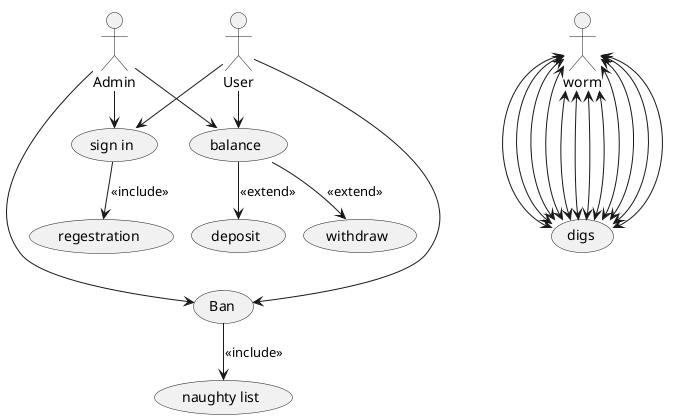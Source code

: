 @startuml
!pragma layout smetana
'https://plantuml.com/use-case-diagram

:Admin:

User --> (sign in)
(sign in) --> (regestration): <<include>>
User --> (balance)
Admin --> (balance)

(balance) --> (withdraw): <<extend>>
(balance) --> (deposit): <<extend>>

Admin --> (sign in)
Admin ----> (Ban)
User --> (Ban)
(Ban) --> (naughty list): <<include>>

worm <---> (digs)
worm <---> (digs)
worm <---> (digs)
worm <---> (digs)
worm <---> (digs)
worm <---> (digs)
worm <---> (digs)
worm <---> (digs)
worm <---> (digs)
worm <---> (digs)
worm <---> (digs)
worm <---> (digs)



@enduml